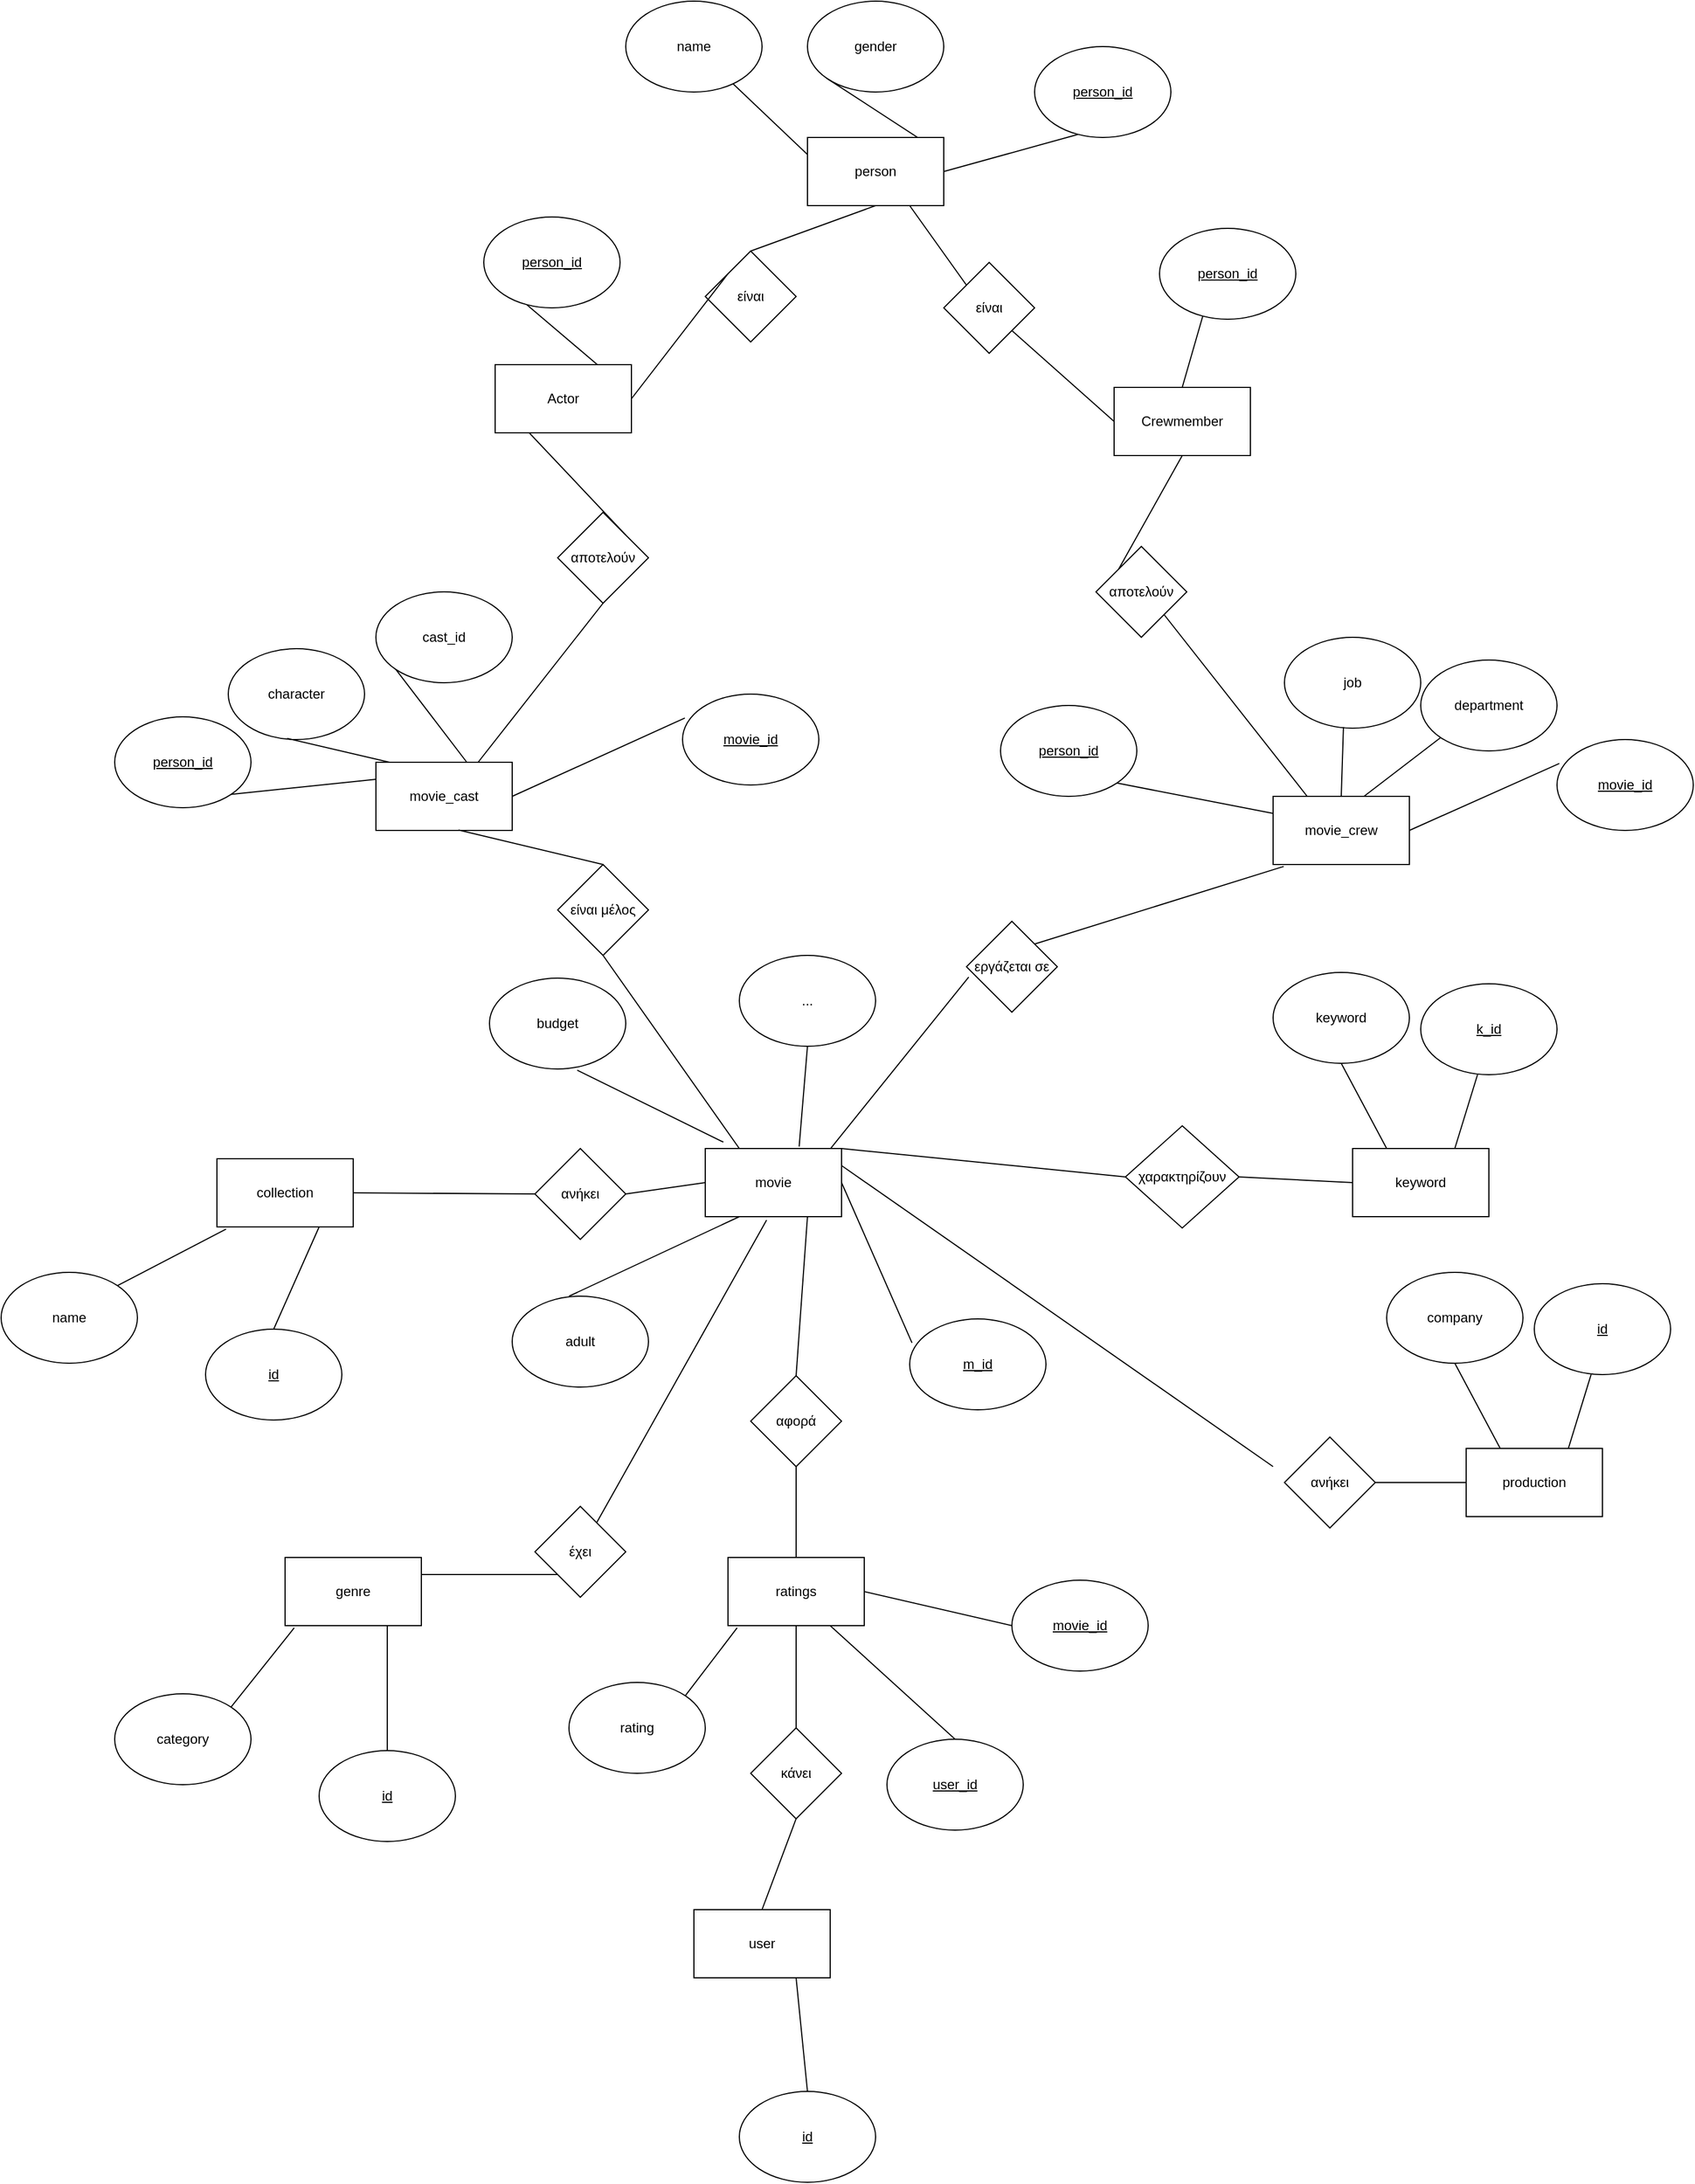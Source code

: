<mxfile version="18.1.2" type="device"><diagram id="C5RBs43oDa-KdzZeNtuy" name="Page-1"><mxGraphModel dx="2966" dy="1563" grid="1" gridSize="10" guides="1" tooltips="1" connect="1" arrows="1" fold="1" page="1" pageScale="1" pageWidth="827" pageHeight="1169" math="0" shadow="0"><root><mxCell id="WIyWlLk6GJQsqaUBKTNV-0"/><mxCell id="WIyWlLk6GJQsqaUBKTNV-1" parent="WIyWlLk6GJQsqaUBKTNV-0"/><mxCell id="Zoi_12My8IMLWGskMC_7-0" value="movie" style="rounded=0;whiteSpace=wrap;html=1;" parent="WIyWlLk6GJQsqaUBKTNV-1" vertex="1"><mxGeometry x="1310" y="1160" width="120" height="60" as="geometry"/></mxCell><mxCell id="Zoi_12My8IMLWGskMC_7-1" value="budget" style="ellipse;whiteSpace=wrap;html=1;" parent="WIyWlLk6GJQsqaUBKTNV-1" vertex="1"><mxGeometry x="1120" y="1010" width="120" height="80" as="geometry"/></mxCell><mxCell id="Zoi_12My8IMLWGskMC_7-2" value="adult" style="ellipse;whiteSpace=wrap;html=1;" parent="WIyWlLk6GJQsqaUBKTNV-1" vertex="1"><mxGeometry x="1140" y="1290" width="120" height="80" as="geometry"/></mxCell><mxCell id="Zoi_12My8IMLWGskMC_7-3" value="&lt;u&gt;m_id&lt;/u&gt;" style="ellipse;whiteSpace=wrap;html=1;" parent="WIyWlLk6GJQsqaUBKTNV-1" vertex="1"><mxGeometry x="1490" y="1310" width="120" height="80" as="geometry"/></mxCell><mxCell id="Zoi_12My8IMLWGskMC_7-4" value="" style="endArrow=none;html=1;rounded=0;exitX=0.644;exitY=1.013;exitDx=0;exitDy=0;entryX=0.133;entryY=-0.094;entryDx=0;entryDy=0;entryPerimeter=0;exitPerimeter=0;" parent="WIyWlLk6GJQsqaUBKTNV-1" source="Zoi_12My8IMLWGskMC_7-1" target="Zoi_12My8IMLWGskMC_7-0" edge="1"><mxGeometry width="50" height="50" relative="1" as="geometry"><mxPoint x="1340" y="1090" as="sourcePoint"/><mxPoint x="1390" y="1040" as="targetPoint"/></mxGeometry></mxCell><mxCell id="Zoi_12My8IMLWGskMC_7-5" value="" style="endArrow=none;html=1;rounded=0;exitX=0.417;exitY=0;exitDx=0;exitDy=0;exitPerimeter=0;entryX=0.25;entryY=1;entryDx=0;entryDy=0;" parent="WIyWlLk6GJQsqaUBKTNV-1" source="Zoi_12My8IMLWGskMC_7-2" target="Zoi_12My8IMLWGskMC_7-0" edge="1"><mxGeometry width="50" height="50" relative="1" as="geometry"><mxPoint x="1340" y="1090" as="sourcePoint"/><mxPoint x="1390" y="1040" as="targetPoint"/></mxGeometry></mxCell><mxCell id="Zoi_12My8IMLWGskMC_7-6" value="" style="endArrow=none;html=1;rounded=0;exitX=1;exitY=0.5;exitDx=0;exitDy=0;entryX=0.017;entryY=0.263;entryDx=0;entryDy=0;entryPerimeter=0;" parent="WIyWlLk6GJQsqaUBKTNV-1" source="Zoi_12My8IMLWGskMC_7-0" target="Zoi_12My8IMLWGskMC_7-3" edge="1"><mxGeometry width="50" height="50" relative="1" as="geometry"><mxPoint x="1340" y="1090" as="sourcePoint"/><mxPoint x="1390" y="1040" as="targetPoint"/></mxGeometry></mxCell><mxCell id="Zoi_12My8IMLWGskMC_7-7" value="..." style="ellipse;whiteSpace=wrap;html=1;" parent="WIyWlLk6GJQsqaUBKTNV-1" vertex="1"><mxGeometry x="1340" y="990" width="120" height="80" as="geometry"/></mxCell><mxCell id="Zoi_12My8IMLWGskMC_7-8" value="" style="endArrow=none;html=1;rounded=0;exitX=0.5;exitY=1;exitDx=0;exitDy=0;entryX=0.689;entryY=-0.028;entryDx=0;entryDy=0;entryPerimeter=0;" parent="WIyWlLk6GJQsqaUBKTNV-1" source="Zoi_12My8IMLWGskMC_7-7" target="Zoi_12My8IMLWGskMC_7-0" edge="1"><mxGeometry width="50" height="50" relative="1" as="geometry"><mxPoint x="1340" y="1090" as="sourcePoint"/><mxPoint x="1390" y="1040" as="targetPoint"/></mxGeometry></mxCell><mxCell id="Zoi_12My8IMLWGskMC_7-9" value="movie_cast" style="rounded=0;whiteSpace=wrap;html=1;" parent="WIyWlLk6GJQsqaUBKTNV-1" vertex="1"><mxGeometry x="1020" y="820" width="120" height="60" as="geometry"/></mxCell><mxCell id="Zoi_12My8IMLWGskMC_7-10" value="character" style="ellipse;whiteSpace=wrap;html=1;" parent="WIyWlLk6GJQsqaUBKTNV-1" vertex="1"><mxGeometry x="890" y="720" width="120" height="80" as="geometry"/></mxCell><mxCell id="Zoi_12My8IMLWGskMC_7-11" value="cast_id" style="ellipse;whiteSpace=wrap;html=1;" parent="WIyWlLk6GJQsqaUBKTNV-1" vertex="1"><mxGeometry x="1020" y="670" width="120" height="80" as="geometry"/></mxCell><mxCell id="Zoi_12My8IMLWGskMC_7-12" value="&lt;u&gt;movie_id&lt;/u&gt;" style="ellipse;whiteSpace=wrap;html=1;" parent="WIyWlLk6GJQsqaUBKTNV-1" vertex="1"><mxGeometry x="1290" y="760" width="120" height="80" as="geometry"/></mxCell><mxCell id="Zoi_12My8IMLWGskMC_7-13" value="" style="endArrow=none;html=1;rounded=0;exitX=0.433;exitY=0.988;exitDx=0;exitDy=0;entryX=0.1;entryY=0;entryDx=0;entryDy=0;entryPerimeter=0;exitPerimeter=0;" parent="WIyWlLk6GJQsqaUBKTNV-1" source="Zoi_12My8IMLWGskMC_7-10" target="Zoi_12My8IMLWGskMC_7-9" edge="1"><mxGeometry width="50" height="50" relative="1" as="geometry"><mxPoint x="1060" y="770" as="sourcePoint"/><mxPoint x="1110" y="720" as="targetPoint"/></mxGeometry></mxCell><mxCell id="Zoi_12My8IMLWGskMC_7-14" value="" style="endArrow=none;html=1;rounded=0;exitX=0;exitY=1;exitDx=0;exitDy=0;entryX=0.667;entryY=0;entryDx=0;entryDy=0;entryPerimeter=0;" parent="WIyWlLk6GJQsqaUBKTNV-1" source="Zoi_12My8IMLWGskMC_7-11" target="Zoi_12My8IMLWGskMC_7-9" edge="1"><mxGeometry width="50" height="50" relative="1" as="geometry"><mxPoint x="1060" y="770" as="sourcePoint"/><mxPoint x="1110" y="720" as="targetPoint"/></mxGeometry></mxCell><mxCell id="Zoi_12My8IMLWGskMC_7-15" value="" style="endArrow=none;html=1;rounded=0;exitX=1;exitY=0.5;exitDx=0;exitDy=0;entryX=0.017;entryY=0.263;entryDx=0;entryDy=0;entryPerimeter=0;" parent="WIyWlLk6GJQsqaUBKTNV-1" source="Zoi_12My8IMLWGskMC_7-9" target="Zoi_12My8IMLWGskMC_7-12" edge="1"><mxGeometry width="50" height="50" relative="1" as="geometry"><mxPoint x="1060" y="770" as="sourcePoint"/><mxPoint x="1110" y="720" as="targetPoint"/></mxGeometry></mxCell><mxCell id="Zoi_12My8IMLWGskMC_7-16" value="&lt;u&gt;person_id&lt;/u&gt;" style="ellipse;whiteSpace=wrap;html=1;" parent="WIyWlLk6GJQsqaUBKTNV-1" vertex="1"><mxGeometry x="790" y="780" width="120" height="80" as="geometry"/></mxCell><mxCell id="Zoi_12My8IMLWGskMC_7-17" value="" style="endArrow=none;html=1;rounded=0;exitX=1;exitY=1;exitDx=0;exitDy=0;entryX=0;entryY=0.25;entryDx=0;entryDy=0;" parent="WIyWlLk6GJQsqaUBKTNV-1" source="Zoi_12My8IMLWGskMC_7-16" target="Zoi_12My8IMLWGskMC_7-9" edge="1"><mxGeometry width="50" height="50" relative="1" as="geometry"><mxPoint x="1060" y="770" as="sourcePoint"/><mxPoint x="1110" y="720" as="targetPoint"/></mxGeometry></mxCell><mxCell id="Zoi_12My8IMLWGskMC_7-19" value="gender" style="ellipse;whiteSpace=wrap;html=1;" parent="WIyWlLk6GJQsqaUBKTNV-1" vertex="1"><mxGeometry x="1400" y="150" width="120" height="80" as="geometry"/></mxCell><mxCell id="Zoi_12My8IMLWGskMC_7-20" value="" style="endArrow=none;html=1;rounded=0;exitX=0;exitY=1;exitDx=0;exitDy=0;entryX=1;entryY=0.25;entryDx=0;entryDy=0;" parent="WIyWlLk6GJQsqaUBKTNV-1" source="Zoi_12My8IMLWGskMC_7-19" target="Zoi_12My8IMLWGskMC_7-122" edge="1"><mxGeometry width="50" height="50" relative="1" as="geometry"><mxPoint x="1080" y="1060" as="sourcePoint"/><mxPoint x="1130" y="1010" as="targetPoint"/></mxGeometry></mxCell><mxCell id="Zoi_12My8IMLWGskMC_7-22" value="movie_crew" style="rounded=0;whiteSpace=wrap;html=1;" parent="WIyWlLk6GJQsqaUBKTNV-1" vertex="1"><mxGeometry x="1810" y="850" width="120" height="60" as="geometry"/></mxCell><mxCell id="Zoi_12My8IMLWGskMC_7-23" value="job" style="ellipse;whiteSpace=wrap;html=1;" parent="WIyWlLk6GJQsqaUBKTNV-1" vertex="1"><mxGeometry x="1820" y="710" width="120" height="80" as="geometry"/></mxCell><mxCell id="Zoi_12My8IMLWGskMC_7-24" value="department" style="ellipse;whiteSpace=wrap;html=1;" parent="WIyWlLk6GJQsqaUBKTNV-1" vertex="1"><mxGeometry x="1940" y="730" width="120" height="80" as="geometry"/></mxCell><mxCell id="Zoi_12My8IMLWGskMC_7-25" value="&lt;u&gt;movie_id&lt;/u&gt;" style="ellipse;whiteSpace=wrap;html=1;" parent="WIyWlLk6GJQsqaUBKTNV-1" vertex="1"><mxGeometry x="2060" y="800" width="120" height="80" as="geometry"/></mxCell><mxCell id="Zoi_12My8IMLWGskMC_7-26" value="" style="endArrow=none;html=1;rounded=0;exitX=0.433;exitY=0.988;exitDx=0;exitDy=0;entryX=0.5;entryY=0;entryDx=0;entryDy=0;exitPerimeter=0;" parent="WIyWlLk6GJQsqaUBKTNV-1" source="Zoi_12My8IMLWGskMC_7-23" target="Zoi_12My8IMLWGskMC_7-22" edge="1"><mxGeometry width="50" height="50" relative="1" as="geometry"><mxPoint x="1850" y="800" as="sourcePoint"/><mxPoint x="1900" y="750" as="targetPoint"/></mxGeometry></mxCell><mxCell id="Zoi_12My8IMLWGskMC_7-27" value="" style="endArrow=none;html=1;rounded=0;exitX=0;exitY=1;exitDx=0;exitDy=0;entryX=0.667;entryY=0;entryDx=0;entryDy=0;entryPerimeter=0;" parent="WIyWlLk6GJQsqaUBKTNV-1" source="Zoi_12My8IMLWGskMC_7-24" target="Zoi_12My8IMLWGskMC_7-22" edge="1"><mxGeometry width="50" height="50" relative="1" as="geometry"><mxPoint x="1850" y="800" as="sourcePoint"/><mxPoint x="1900" y="750" as="targetPoint"/></mxGeometry></mxCell><mxCell id="Zoi_12My8IMLWGskMC_7-28" value="" style="endArrow=none;html=1;rounded=0;exitX=1;exitY=0.5;exitDx=0;exitDy=0;entryX=0.017;entryY=0.263;entryDx=0;entryDy=0;entryPerimeter=0;" parent="WIyWlLk6GJQsqaUBKTNV-1" source="Zoi_12My8IMLWGskMC_7-22" target="Zoi_12My8IMLWGskMC_7-25" edge="1"><mxGeometry width="50" height="50" relative="1" as="geometry"><mxPoint x="1850" y="800" as="sourcePoint"/><mxPoint x="1900" y="750" as="targetPoint"/></mxGeometry></mxCell><mxCell id="Zoi_12My8IMLWGskMC_7-29" value="&lt;u&gt;person_id&lt;/u&gt;" style="ellipse;whiteSpace=wrap;html=1;" parent="WIyWlLk6GJQsqaUBKTNV-1" vertex="1"><mxGeometry x="1570" y="770" width="120" height="80" as="geometry"/></mxCell><mxCell id="Zoi_12My8IMLWGskMC_7-30" value="" style="endArrow=none;html=1;rounded=0;exitX=1;exitY=1;exitDx=0;exitDy=0;entryX=0;entryY=0.25;entryDx=0;entryDy=0;" parent="WIyWlLk6GJQsqaUBKTNV-1" source="Zoi_12My8IMLWGskMC_7-29" target="Zoi_12My8IMLWGskMC_7-22" edge="1"><mxGeometry width="50" height="50" relative="1" as="geometry"><mxPoint x="1850" y="800" as="sourcePoint"/><mxPoint x="1900" y="750" as="targetPoint"/></mxGeometry></mxCell><mxCell id="Zoi_12My8IMLWGskMC_7-35" value="collection" style="rounded=0;whiteSpace=wrap;html=1;" parent="WIyWlLk6GJQsqaUBKTNV-1" vertex="1"><mxGeometry x="880" y="1169" width="120" height="60" as="geometry"/></mxCell><mxCell id="Zoi_12My8IMLWGskMC_7-36" value="name" style="ellipse;whiteSpace=wrap;html=1;" parent="WIyWlLk6GJQsqaUBKTNV-1" vertex="1"><mxGeometry x="690" y="1269" width="120" height="80" as="geometry"/></mxCell><mxCell id="Zoi_12My8IMLWGskMC_7-37" value="&lt;u&gt;id&lt;/u&gt;" style="ellipse;whiteSpace=wrap;html=1;" parent="WIyWlLk6GJQsqaUBKTNV-1" vertex="1"><mxGeometry x="870" y="1319" width="120" height="80" as="geometry"/></mxCell><mxCell id="Zoi_12My8IMLWGskMC_7-38" value="" style="endArrow=none;html=1;rounded=0;exitX=1;exitY=0;exitDx=0;exitDy=0;entryX=0.067;entryY=1.033;entryDx=0;entryDy=0;entryPerimeter=0;" parent="WIyWlLk6GJQsqaUBKTNV-1" source="Zoi_12My8IMLWGskMC_7-36" target="Zoi_12My8IMLWGskMC_7-35" edge="1"><mxGeometry width="50" height="50" relative="1" as="geometry"><mxPoint x="920" y="1119" as="sourcePoint"/><mxPoint x="970" y="1069" as="targetPoint"/></mxGeometry></mxCell><mxCell id="Zoi_12My8IMLWGskMC_7-39" value="" style="endArrow=none;html=1;rounded=0;exitX=0.75;exitY=1;exitDx=0;exitDy=0;entryX=0.5;entryY=0;entryDx=0;entryDy=0;" parent="WIyWlLk6GJQsqaUBKTNV-1" source="Zoi_12My8IMLWGskMC_7-35" target="Zoi_12My8IMLWGskMC_7-37" edge="1"><mxGeometry width="50" height="50" relative="1" as="geometry"><mxPoint x="920" y="1119" as="sourcePoint"/><mxPoint x="970" y="1069" as="targetPoint"/></mxGeometry></mxCell><mxCell id="Zoi_12My8IMLWGskMC_7-45" value="ratings" style="rounded=0;whiteSpace=wrap;html=1;" parent="WIyWlLk6GJQsqaUBKTNV-1" vertex="1"><mxGeometry x="1330" y="1520" width="120" height="60" as="geometry"/></mxCell><mxCell id="Zoi_12My8IMLWGskMC_7-46" value="rating" style="ellipse;whiteSpace=wrap;html=1;" parent="WIyWlLk6GJQsqaUBKTNV-1" vertex="1"><mxGeometry x="1190" y="1630" width="120" height="80" as="geometry"/></mxCell><mxCell id="Zoi_12My8IMLWGskMC_7-47" value="&lt;u&gt;user_id&lt;/u&gt;" style="ellipse;whiteSpace=wrap;html=1;" parent="WIyWlLk6GJQsqaUBKTNV-1" vertex="1"><mxGeometry x="1470" y="1680" width="120" height="80" as="geometry"/></mxCell><mxCell id="Zoi_12My8IMLWGskMC_7-48" value="" style="endArrow=none;html=1;rounded=0;exitX=1;exitY=0;exitDx=0;exitDy=0;entryX=0.067;entryY=1.033;entryDx=0;entryDy=0;entryPerimeter=0;" parent="WIyWlLk6GJQsqaUBKTNV-1" source="Zoi_12My8IMLWGskMC_7-46" target="Zoi_12My8IMLWGskMC_7-45" edge="1"><mxGeometry width="50" height="50" relative="1" as="geometry"><mxPoint x="1420" y="1480" as="sourcePoint"/><mxPoint x="1470" y="1430" as="targetPoint"/></mxGeometry></mxCell><mxCell id="Zoi_12My8IMLWGskMC_7-49" value="" style="endArrow=none;html=1;rounded=0;exitX=0.75;exitY=1;exitDx=0;exitDy=0;entryX=0.5;entryY=0;entryDx=0;entryDy=0;" parent="WIyWlLk6GJQsqaUBKTNV-1" source="Zoi_12My8IMLWGskMC_7-45" target="Zoi_12My8IMLWGskMC_7-47" edge="1"><mxGeometry width="50" height="50" relative="1" as="geometry"><mxPoint x="1420" y="1480" as="sourcePoint"/><mxPoint x="1470" y="1430" as="targetPoint"/></mxGeometry></mxCell><mxCell id="Zoi_12My8IMLWGskMC_7-50" value="keyword" style="rounded=0;whiteSpace=wrap;html=1;" parent="WIyWlLk6GJQsqaUBKTNV-1" vertex="1"><mxGeometry x="1880" y="1160" width="120" height="60" as="geometry"/></mxCell><mxCell id="Zoi_12My8IMLWGskMC_7-51" value="keyword" style="ellipse;whiteSpace=wrap;html=1;" parent="WIyWlLk6GJQsqaUBKTNV-1" vertex="1"><mxGeometry x="1810" y="1005" width="120" height="80" as="geometry"/></mxCell><mxCell id="Zoi_12My8IMLWGskMC_7-52" value="&lt;u&gt;k_id&lt;/u&gt;" style="ellipse;whiteSpace=wrap;html=1;" parent="WIyWlLk6GJQsqaUBKTNV-1" vertex="1"><mxGeometry x="1940" y="1015" width="120" height="80" as="geometry"/></mxCell><mxCell id="Zoi_12My8IMLWGskMC_7-53" value="" style="endArrow=none;html=1;rounded=0;exitX=0.5;exitY=1;exitDx=0;exitDy=0;entryX=0.25;entryY=0;entryDx=0;entryDy=0;" parent="WIyWlLk6GJQsqaUBKTNV-1" source="Zoi_12My8IMLWGskMC_7-51" target="Zoi_12My8IMLWGskMC_7-50" edge="1"><mxGeometry width="50" height="50" relative="1" as="geometry"><mxPoint x="1970" y="1120" as="sourcePoint"/><mxPoint x="2020" y="1070" as="targetPoint"/></mxGeometry></mxCell><mxCell id="Zoi_12My8IMLWGskMC_7-54" value="" style="endArrow=none;html=1;rounded=0;exitX=0.75;exitY=0;exitDx=0;exitDy=0;" parent="WIyWlLk6GJQsqaUBKTNV-1" source="Zoi_12My8IMLWGskMC_7-50" edge="1"><mxGeometry width="50" height="50" relative="1" as="geometry"><mxPoint x="1970" y="1120" as="sourcePoint"/><mxPoint x="1990" y="1095" as="targetPoint"/></mxGeometry></mxCell><mxCell id="Zoi_12My8IMLWGskMC_7-60" value="production" style="rounded=0;whiteSpace=wrap;html=1;" parent="WIyWlLk6GJQsqaUBKTNV-1" vertex="1"><mxGeometry x="1980" y="1424" width="120" height="60" as="geometry"/></mxCell><mxCell id="Zoi_12My8IMLWGskMC_7-61" value="company" style="ellipse;whiteSpace=wrap;html=1;" parent="WIyWlLk6GJQsqaUBKTNV-1" vertex="1"><mxGeometry x="1910" y="1269" width="120" height="80" as="geometry"/></mxCell><mxCell id="Zoi_12My8IMLWGskMC_7-62" value="&lt;u&gt;id&lt;/u&gt;" style="ellipse;whiteSpace=wrap;html=1;" parent="WIyWlLk6GJQsqaUBKTNV-1" vertex="1"><mxGeometry x="2040" y="1279" width="120" height="80" as="geometry"/></mxCell><mxCell id="Zoi_12My8IMLWGskMC_7-63" value="" style="endArrow=none;html=1;rounded=0;exitX=0.5;exitY=1;exitDx=0;exitDy=0;entryX=0.25;entryY=0;entryDx=0;entryDy=0;" parent="WIyWlLk6GJQsqaUBKTNV-1" source="Zoi_12My8IMLWGskMC_7-61" target="Zoi_12My8IMLWGskMC_7-60" edge="1"><mxGeometry width="50" height="50" relative="1" as="geometry"><mxPoint x="2070" y="1384" as="sourcePoint"/><mxPoint x="2120" y="1334" as="targetPoint"/></mxGeometry></mxCell><mxCell id="Zoi_12My8IMLWGskMC_7-64" value="" style="endArrow=none;html=1;rounded=0;exitX=0.75;exitY=0;exitDx=0;exitDy=0;" parent="WIyWlLk6GJQsqaUBKTNV-1" source="Zoi_12My8IMLWGskMC_7-60" edge="1"><mxGeometry width="50" height="50" relative="1" as="geometry"><mxPoint x="2070" y="1384" as="sourcePoint"/><mxPoint x="2090" y="1359" as="targetPoint"/></mxGeometry></mxCell><mxCell id="Zoi_12My8IMLWGskMC_7-70" value="genre" style="rounded=0;whiteSpace=wrap;html=1;" parent="WIyWlLk6GJQsqaUBKTNV-1" vertex="1"><mxGeometry x="940" y="1520" width="120" height="60" as="geometry"/></mxCell><mxCell id="Zoi_12My8IMLWGskMC_7-71" value="category" style="ellipse;whiteSpace=wrap;html=1;" parent="WIyWlLk6GJQsqaUBKTNV-1" vertex="1"><mxGeometry x="790" y="1640" width="120" height="80" as="geometry"/></mxCell><mxCell id="Zoi_12My8IMLWGskMC_7-72" value="&lt;u&gt;id&lt;/u&gt;" style="ellipse;whiteSpace=wrap;html=1;" parent="WIyWlLk6GJQsqaUBKTNV-1" vertex="1"><mxGeometry x="970" y="1690" width="120" height="80" as="geometry"/></mxCell><mxCell id="Zoi_12My8IMLWGskMC_7-73" value="" style="endArrow=none;html=1;rounded=0;exitX=1;exitY=0;exitDx=0;exitDy=0;entryX=0.067;entryY=1.033;entryDx=0;entryDy=0;entryPerimeter=0;" parent="WIyWlLk6GJQsqaUBKTNV-1" source="Zoi_12My8IMLWGskMC_7-71" target="Zoi_12My8IMLWGskMC_7-70" edge="1"><mxGeometry width="50" height="50" relative="1" as="geometry"><mxPoint x="1020" y="1490" as="sourcePoint"/><mxPoint x="1070" y="1440" as="targetPoint"/></mxGeometry></mxCell><mxCell id="Zoi_12My8IMLWGskMC_7-74" value="" style="endArrow=none;html=1;rounded=0;exitX=0.75;exitY=1;exitDx=0;exitDy=0;entryX=0.5;entryY=0;entryDx=0;entryDy=0;" parent="WIyWlLk6GJQsqaUBKTNV-1" source="Zoi_12My8IMLWGskMC_7-70" target="Zoi_12My8IMLWGskMC_7-72" edge="1"><mxGeometry width="50" height="50" relative="1" as="geometry"><mxPoint x="1020" y="1490" as="sourcePoint"/><mxPoint x="1070" y="1440" as="targetPoint"/></mxGeometry></mxCell><mxCell id="Zoi_12My8IMLWGskMC_7-75" value="user" style="rounded=0;whiteSpace=wrap;html=1;" parent="WIyWlLk6GJQsqaUBKTNV-1" vertex="1"><mxGeometry x="1300" y="1830" width="120" height="60" as="geometry"/></mxCell><mxCell id="Zoi_12My8IMLWGskMC_7-76" value="&lt;u&gt;id&lt;/u&gt;" style="ellipse;whiteSpace=wrap;html=1;" parent="WIyWlLk6GJQsqaUBKTNV-1" vertex="1"><mxGeometry x="1340" y="1990" width="120" height="80" as="geometry"/></mxCell><mxCell id="Zoi_12My8IMLWGskMC_7-77" value="" style="endArrow=none;html=1;rounded=0;exitX=0.75;exitY=1;exitDx=0;exitDy=0;entryX=0.5;entryY=0;entryDx=0;entryDy=0;" parent="WIyWlLk6GJQsqaUBKTNV-1" source="Zoi_12My8IMLWGskMC_7-75" target="Zoi_12My8IMLWGskMC_7-76" edge="1"><mxGeometry width="50" height="50" relative="1" as="geometry"><mxPoint x="1390" y="1790" as="sourcePoint"/><mxPoint x="1440" y="1740" as="targetPoint"/></mxGeometry></mxCell><mxCell id="Zoi_12My8IMLWGskMC_7-78" value="&lt;u&gt;movie_id&lt;/u&gt;" style="ellipse;whiteSpace=wrap;html=1;" parent="WIyWlLk6GJQsqaUBKTNV-1" vertex="1"><mxGeometry x="1580" y="1540" width="120" height="80" as="geometry"/></mxCell><mxCell id="Zoi_12My8IMLWGskMC_7-79" value="" style="endArrow=none;html=1;rounded=0;exitX=1;exitY=0.5;exitDx=0;exitDy=0;entryX=0;entryY=0.5;entryDx=0;entryDy=0;" parent="WIyWlLk6GJQsqaUBKTNV-1" source="Zoi_12My8IMLWGskMC_7-45" target="Zoi_12My8IMLWGskMC_7-78" edge="1"><mxGeometry width="50" height="50" relative="1" as="geometry"><mxPoint x="1240" y="1490" as="sourcePoint"/><mxPoint x="1290" y="1440" as="targetPoint"/></mxGeometry></mxCell><mxCell id="Zoi_12My8IMLWGskMC_7-80" value="είναι μέλος" style="rhombus;whiteSpace=wrap;html=1;" parent="WIyWlLk6GJQsqaUBKTNV-1" vertex="1"><mxGeometry x="1180" y="910" width="80" height="80" as="geometry"/></mxCell><mxCell id="Zoi_12My8IMLWGskMC_7-81" value="" style="endArrow=none;html=1;rounded=0;exitX=0.606;exitY=0.994;exitDx=0;exitDy=0;exitPerimeter=0;entryX=0.5;entryY=0;entryDx=0;entryDy=0;" parent="WIyWlLk6GJQsqaUBKTNV-1" source="Zoi_12My8IMLWGskMC_7-9" target="Zoi_12My8IMLWGskMC_7-80" edge="1"><mxGeometry width="50" height="50" relative="1" as="geometry"><mxPoint x="1240" y="1090" as="sourcePoint"/><mxPoint x="1290" y="1040" as="targetPoint"/></mxGeometry></mxCell><mxCell id="Zoi_12My8IMLWGskMC_7-82" value="" style="endArrow=none;html=1;rounded=0;exitX=0.5;exitY=1;exitDx=0;exitDy=0;entryX=0.25;entryY=0;entryDx=0;entryDy=0;" parent="WIyWlLk6GJQsqaUBKTNV-1" source="Zoi_12My8IMLWGskMC_7-80" target="Zoi_12My8IMLWGskMC_7-0" edge="1"><mxGeometry width="50" height="50" relative="1" as="geometry"><mxPoint x="1240" y="1090" as="sourcePoint"/><mxPoint x="1290" y="1040" as="targetPoint"/></mxGeometry></mxCell><mxCell id="Zoi_12My8IMLWGskMC_7-83" value="εργάζεται σε" style="rhombus;whiteSpace=wrap;html=1;" parent="WIyWlLk6GJQsqaUBKTNV-1" vertex="1"><mxGeometry x="1540" y="960" width="80" height="80" as="geometry"/></mxCell><mxCell id="Zoi_12My8IMLWGskMC_7-84" value="" style="endArrow=none;html=1;rounded=0;exitX=0.922;exitY=-0.006;exitDx=0;exitDy=0;exitPerimeter=0;entryX=0.025;entryY=0.613;entryDx=0;entryDy=0;entryPerimeter=0;" parent="WIyWlLk6GJQsqaUBKTNV-1" source="Zoi_12My8IMLWGskMC_7-0" target="Zoi_12My8IMLWGskMC_7-83" edge="1"><mxGeometry width="50" height="50" relative="1" as="geometry"><mxPoint x="1560" y="950" as="sourcePoint"/><mxPoint x="1610" y="900" as="targetPoint"/></mxGeometry></mxCell><mxCell id="Zoi_12My8IMLWGskMC_7-85" value="" style="endArrow=none;html=1;rounded=0;exitX=1;exitY=0;exitDx=0;exitDy=0;entryX=0.078;entryY=1.028;entryDx=0;entryDy=0;entryPerimeter=0;" parent="WIyWlLk6GJQsqaUBKTNV-1" source="Zoi_12My8IMLWGskMC_7-83" target="Zoi_12My8IMLWGskMC_7-22" edge="1"><mxGeometry width="50" height="50" relative="1" as="geometry"><mxPoint x="1560" y="950" as="sourcePoint"/><mxPoint x="1610" y="900" as="targetPoint"/></mxGeometry></mxCell><mxCell id="Zoi_12My8IMLWGskMC_7-86" value="ανήκει" style="rhombus;whiteSpace=wrap;html=1;" parent="WIyWlLk6GJQsqaUBKTNV-1" vertex="1"><mxGeometry x="1160" y="1160" width="80" height="80" as="geometry"/></mxCell><mxCell id="Zoi_12My8IMLWGskMC_7-87" value="" style="endArrow=none;html=1;rounded=0;exitX=1;exitY=0.5;exitDx=0;exitDy=0;entryX=0;entryY=0.5;entryDx=0;entryDy=0;" parent="WIyWlLk6GJQsqaUBKTNV-1" source="Zoi_12My8IMLWGskMC_7-86" target="Zoi_12My8IMLWGskMC_7-0" edge="1"><mxGeometry width="50" height="50" relative="1" as="geometry"><mxPoint x="1170" y="950" as="sourcePoint"/><mxPoint x="1220" y="900" as="targetPoint"/></mxGeometry></mxCell><mxCell id="Zoi_12My8IMLWGskMC_7-88" value="" style="endArrow=none;html=1;rounded=0;exitX=1;exitY=0.5;exitDx=0;exitDy=0;entryX=0;entryY=0.5;entryDx=0;entryDy=0;" parent="WIyWlLk6GJQsqaUBKTNV-1" source="Zoi_12My8IMLWGskMC_7-35" target="Zoi_12My8IMLWGskMC_7-86" edge="1"><mxGeometry width="50" height="50" relative="1" as="geometry"><mxPoint x="1090" y="1200" as="sourcePoint"/><mxPoint x="1220" y="900" as="targetPoint"/></mxGeometry></mxCell><mxCell id="Zoi_12My8IMLWGskMC_7-92" value="" style="endArrow=none;html=1;rounded=0;exitX=1;exitY=0;exitDx=0;exitDy=0;entryX=0;entryY=0.5;entryDx=0;entryDy=0;" parent="WIyWlLk6GJQsqaUBKTNV-1" source="Zoi_12My8IMLWGskMC_7-0" target="Zoi_12My8IMLWGskMC_7-93" edge="1"><mxGeometry width="50" height="50" relative="1" as="geometry"><mxPoint x="1800" y="950" as="sourcePoint"/><mxPoint x="1580" y="1130" as="targetPoint"/></mxGeometry></mxCell><mxCell id="Zoi_12My8IMLWGskMC_7-93" value="χαρακτηρίζουν" style="rhombus;whiteSpace=wrap;html=1;" parent="WIyWlLk6GJQsqaUBKTNV-1" vertex="1"><mxGeometry x="1680" y="1140" width="100" height="90" as="geometry"/></mxCell><mxCell id="Zoi_12My8IMLWGskMC_7-98" value="ανήκει" style="rhombus;whiteSpace=wrap;html=1;" parent="WIyWlLk6GJQsqaUBKTNV-1" vertex="1"><mxGeometry x="1820" y="1414" width="80" height="80" as="geometry"/></mxCell><mxCell id="Zoi_12My8IMLWGskMC_7-100" value="" style="endArrow=none;html=1;rounded=0;exitX=1;exitY=0.25;exitDx=0;exitDy=0;" parent="WIyWlLk6GJQsqaUBKTNV-1" source="Zoi_12My8IMLWGskMC_7-0" edge="1"><mxGeometry width="50" height="50" relative="1" as="geometry"><mxPoint x="1800" y="1430" as="sourcePoint"/><mxPoint x="1810" y="1440" as="targetPoint"/></mxGeometry></mxCell><mxCell id="Zoi_12My8IMLWGskMC_7-103" value="" style="endArrow=none;html=1;rounded=0;exitX=1;exitY=0.5;exitDx=0;exitDy=0;entryX=0;entryY=0.5;entryDx=0;entryDy=0;" parent="WIyWlLk6GJQsqaUBKTNV-1" source="Zoi_12My8IMLWGskMC_7-98" target="Zoi_12My8IMLWGskMC_7-60" edge="1"><mxGeometry width="50" height="50" relative="1" as="geometry"><mxPoint x="1550" y="1234" as="sourcePoint"/><mxPoint x="1600" y="1184" as="targetPoint"/></mxGeometry></mxCell><mxCell id="Zoi_12My8IMLWGskMC_7-104" value="αφορά" style="rhombus;whiteSpace=wrap;html=1;" parent="WIyWlLk6GJQsqaUBKTNV-1" vertex="1"><mxGeometry x="1350" y="1360" width="80" height="80" as="geometry"/></mxCell><mxCell id="Zoi_12My8IMLWGskMC_7-105" value="κάνει" style="rhombus;whiteSpace=wrap;html=1;" parent="WIyWlLk6GJQsqaUBKTNV-1" vertex="1"><mxGeometry x="1350" y="1670" width="80" height="80" as="geometry"/></mxCell><mxCell id="Zoi_12My8IMLWGskMC_7-106" value="" style="endArrow=none;html=1;rounded=0;exitX=0.5;exitY=0;exitDx=0;exitDy=0;entryX=0.5;entryY=1;entryDx=0;entryDy=0;" parent="WIyWlLk6GJQsqaUBKTNV-1" source="Zoi_12My8IMLWGskMC_7-75" target="Zoi_12My8IMLWGskMC_7-105" edge="1"><mxGeometry width="50" height="50" relative="1" as="geometry"><mxPoint x="1420" y="1440" as="sourcePoint"/><mxPoint x="1470" y="1390" as="targetPoint"/></mxGeometry></mxCell><mxCell id="Zoi_12My8IMLWGskMC_7-107" value="" style="endArrow=none;html=1;rounded=0;exitX=0.5;exitY=0;exitDx=0;exitDy=0;entryX=0.5;entryY=1;entryDx=0;entryDy=0;" parent="WIyWlLk6GJQsqaUBKTNV-1" source="Zoi_12My8IMLWGskMC_7-105" target="Zoi_12My8IMLWGskMC_7-45" edge="1"><mxGeometry width="50" height="50" relative="1" as="geometry"><mxPoint x="1420" y="1440" as="sourcePoint"/><mxPoint x="1470" y="1390" as="targetPoint"/></mxGeometry></mxCell><mxCell id="Zoi_12My8IMLWGskMC_7-108" value="" style="endArrow=none;html=1;rounded=0;exitX=0.5;exitY=0;exitDx=0;exitDy=0;entryX=0.5;entryY=1;entryDx=0;entryDy=0;" parent="WIyWlLk6GJQsqaUBKTNV-1" source="Zoi_12My8IMLWGskMC_7-45" target="Zoi_12My8IMLWGskMC_7-104" edge="1"><mxGeometry width="50" height="50" relative="1" as="geometry"><mxPoint x="1420" y="1440" as="sourcePoint"/><mxPoint x="1470" y="1390" as="targetPoint"/></mxGeometry></mxCell><mxCell id="Zoi_12My8IMLWGskMC_7-109" value="" style="endArrow=none;html=1;rounded=0;exitX=0.5;exitY=0;exitDx=0;exitDy=0;entryX=0.75;entryY=1;entryDx=0;entryDy=0;" parent="WIyWlLk6GJQsqaUBKTNV-1" source="Zoi_12My8IMLWGskMC_7-104" target="Zoi_12My8IMLWGskMC_7-0" edge="1"><mxGeometry width="50" height="50" relative="1" as="geometry"><mxPoint x="1420" y="1440" as="sourcePoint"/><mxPoint x="1470" y="1390" as="targetPoint"/></mxGeometry></mxCell><mxCell id="Zoi_12My8IMLWGskMC_7-116" value="έχει" style="rhombus;whiteSpace=wrap;html=1;" parent="WIyWlLk6GJQsqaUBKTNV-1" vertex="1"><mxGeometry x="1160" y="1475" width="80" height="80" as="geometry"/></mxCell><mxCell id="Zoi_12My8IMLWGskMC_7-117" value="" style="endArrow=none;html=1;rounded=0;exitX=1;exitY=0.25;exitDx=0;exitDy=0;entryX=0;entryY=1;entryDx=0;entryDy=0;" parent="WIyWlLk6GJQsqaUBKTNV-1" source="Zoi_12My8IMLWGskMC_7-70" target="Zoi_12My8IMLWGskMC_7-116" edge="1"><mxGeometry width="50" height="50" relative="1" as="geometry"><mxPoint x="1060" y="1660" as="sourcePoint"/><mxPoint x="1430" y="1400" as="targetPoint"/></mxGeometry></mxCell><mxCell id="Zoi_12My8IMLWGskMC_7-118" value="" style="endArrow=none;html=1;rounded=0;entryX=0.45;entryY=1.05;entryDx=0;entryDy=0;entryPerimeter=0;" parent="WIyWlLk6GJQsqaUBKTNV-1" source="Zoi_12My8IMLWGskMC_7-116" target="Zoi_12My8IMLWGskMC_7-0" edge="1"><mxGeometry width="50" height="50" relative="1" as="geometry"><mxPoint x="1380" y="1450" as="sourcePoint"/><mxPoint x="1430" y="1400" as="targetPoint"/></mxGeometry></mxCell><mxCell id="Zoi_12My8IMLWGskMC_7-121" value="" style="endArrow=none;html=1;rounded=0;exitX=1;exitY=0.5;exitDx=0;exitDy=0;entryX=0;entryY=0.5;entryDx=0;entryDy=0;" parent="WIyWlLk6GJQsqaUBKTNV-1" source="Zoi_12My8IMLWGskMC_7-93" target="Zoi_12My8IMLWGskMC_7-50" edge="1"><mxGeometry width="50" height="50" relative="1" as="geometry"><mxPoint x="1560" y="1130" as="sourcePoint"/><mxPoint x="1610" y="1080" as="targetPoint"/></mxGeometry></mxCell><mxCell id="Zoi_12My8IMLWGskMC_7-122" value="person" style="rounded=0;whiteSpace=wrap;html=1;" parent="WIyWlLk6GJQsqaUBKTNV-1" vertex="1"><mxGeometry x="1400" y="270" width="120" height="60" as="geometry"/></mxCell><mxCell id="Zoi_12My8IMLWGskMC_7-123" value="name" style="ellipse;whiteSpace=wrap;html=1;" parent="WIyWlLk6GJQsqaUBKTNV-1" vertex="1"><mxGeometry x="1240" y="150" width="120" height="80" as="geometry"/></mxCell><mxCell id="Zoi_12My8IMLWGskMC_7-124" value="&lt;u&gt;person_id&lt;/u&gt;" style="ellipse;whiteSpace=wrap;html=1;" parent="WIyWlLk6GJQsqaUBKTNV-1" vertex="1"><mxGeometry x="1600" y="190" width="120" height="80" as="geometry"/></mxCell><mxCell id="Zoi_12My8IMLWGskMC_7-125" value="" style="endArrow=none;html=1;rounded=0;entryX=0;entryY=0.25;entryDx=0;entryDy=0;" parent="WIyWlLk6GJQsqaUBKTNV-1" source="Zoi_12My8IMLWGskMC_7-123" target="Zoi_12My8IMLWGskMC_7-122" edge="1"><mxGeometry width="50" height="50" relative="1" as="geometry"><mxPoint x="1420" y="270" as="sourcePoint"/><mxPoint x="1470" y="220" as="targetPoint"/></mxGeometry></mxCell><mxCell id="Zoi_12My8IMLWGskMC_7-126" value="" style="endArrow=none;html=1;rounded=0;exitX=1;exitY=0.5;exitDx=0;exitDy=0;entryX=0.317;entryY=0.967;entryDx=0;entryDy=0;entryPerimeter=0;" parent="WIyWlLk6GJQsqaUBKTNV-1" source="Zoi_12My8IMLWGskMC_7-122" target="Zoi_12My8IMLWGskMC_7-124" edge="1"><mxGeometry width="50" height="50" relative="1" as="geometry"><mxPoint x="1435" y="470" as="sourcePoint"/><mxPoint x="1485" y="420" as="targetPoint"/></mxGeometry></mxCell><mxCell id="Zoi_12My8IMLWGskMC_7-129" value="Actor" style="rounded=0;whiteSpace=wrap;html=1;" parent="WIyWlLk6GJQsqaUBKTNV-1" vertex="1"><mxGeometry x="1125" y="470" width="120" height="60" as="geometry"/></mxCell><mxCell id="Zoi_12My8IMLWGskMC_7-131" value="&lt;u&gt;person_id&lt;/u&gt;" style="ellipse;whiteSpace=wrap;html=1;" parent="WIyWlLk6GJQsqaUBKTNV-1" vertex="1"><mxGeometry x="1115" y="340" width="120" height="80" as="geometry"/></mxCell><mxCell id="Zoi_12My8IMLWGskMC_7-133" value="" style="endArrow=none;html=1;rounded=0;exitX=0.75;exitY=0;exitDx=0;exitDy=0;entryX=0.317;entryY=0.967;entryDx=0;entryDy=0;entryPerimeter=0;" parent="WIyWlLk6GJQsqaUBKTNV-1" source="Zoi_12My8IMLWGskMC_7-129" target="Zoi_12My8IMLWGskMC_7-131" edge="1"><mxGeometry width="50" height="50" relative="1" as="geometry"><mxPoint x="1150" y="670" as="sourcePoint"/><mxPoint x="1200" y="620" as="targetPoint"/></mxGeometry></mxCell><mxCell id="Zoi_12My8IMLWGskMC_7-136" value="Crewmember" style="rounded=0;whiteSpace=wrap;html=1;" parent="WIyWlLk6GJQsqaUBKTNV-1" vertex="1"><mxGeometry x="1670" y="490" width="120" height="60" as="geometry"/></mxCell><mxCell id="Zoi_12My8IMLWGskMC_7-138" value="&lt;u&gt;person_id&lt;/u&gt;" style="ellipse;whiteSpace=wrap;html=1;" parent="WIyWlLk6GJQsqaUBKTNV-1" vertex="1"><mxGeometry x="1710" y="350" width="120" height="80" as="geometry"/></mxCell><mxCell id="Zoi_12My8IMLWGskMC_7-140" value="" style="endArrow=none;html=1;rounded=0;exitX=0.5;exitY=0;exitDx=0;exitDy=0;entryX=0.317;entryY=0.967;entryDx=0;entryDy=0;entryPerimeter=0;" parent="WIyWlLk6GJQsqaUBKTNV-1" source="Zoi_12My8IMLWGskMC_7-136" target="Zoi_12My8IMLWGskMC_7-138" edge="1"><mxGeometry width="50" height="50" relative="1" as="geometry"><mxPoint x="1515" y="610" as="sourcePoint"/><mxPoint x="1565" y="560" as="targetPoint"/></mxGeometry></mxCell><mxCell id="Zoi_12My8IMLWGskMC_7-141" value="είναι" style="rhombus;whiteSpace=wrap;html=1;" parent="WIyWlLk6GJQsqaUBKTNV-1" vertex="1"><mxGeometry x="1310" y="370" width="80" height="80" as="geometry"/></mxCell><mxCell id="Zoi_12My8IMLWGskMC_7-142" value="είναι" style="rhombus;whiteSpace=wrap;html=1;" parent="WIyWlLk6GJQsqaUBKTNV-1" vertex="1"><mxGeometry x="1520" y="380" width="80" height="80" as="geometry"/></mxCell><mxCell id="Zoi_12My8IMLWGskMC_7-143" value="" style="endArrow=none;html=1;rounded=0;entryX=1;entryY=0.5;entryDx=0;entryDy=0;exitX=0;exitY=0;exitDx=0;exitDy=0;" parent="WIyWlLk6GJQsqaUBKTNV-1" source="Zoi_12My8IMLWGskMC_7-141" target="Zoi_12My8IMLWGskMC_7-129" edge="1"><mxGeometry width="50" height="50" relative="1" as="geometry"><mxPoint x="1360" y="980" as="sourcePoint"/><mxPoint x="1410" y="930" as="targetPoint"/></mxGeometry></mxCell><mxCell id="Zoi_12My8IMLWGskMC_7-144" value="" style="endArrow=none;html=1;rounded=0;exitX=0.5;exitY=0;exitDx=0;exitDy=0;entryX=0.5;entryY=1;entryDx=0;entryDy=0;" parent="WIyWlLk6GJQsqaUBKTNV-1" source="Zoi_12My8IMLWGskMC_7-141" target="Zoi_12My8IMLWGskMC_7-122" edge="1"><mxGeometry width="50" height="50" relative="1" as="geometry"><mxPoint x="1300" y="520" as="sourcePoint"/><mxPoint x="1350" y="470" as="targetPoint"/></mxGeometry></mxCell><mxCell id="Zoi_12My8IMLWGskMC_7-145" value="" style="endArrow=none;html=1;rounded=0;entryX=0;entryY=0.5;entryDx=0;entryDy=0;exitX=1;exitY=1;exitDx=0;exitDy=0;" parent="WIyWlLk6GJQsqaUBKTNV-1" source="Zoi_12My8IMLWGskMC_7-142" target="Zoi_12My8IMLWGskMC_7-136" edge="1"><mxGeometry width="50" height="50" relative="1" as="geometry"><mxPoint x="1300" y="980" as="sourcePoint"/><mxPoint x="1350" y="930" as="targetPoint"/></mxGeometry></mxCell><mxCell id="Zoi_12My8IMLWGskMC_7-146" value="" style="endArrow=none;html=1;rounded=0;entryX=0;entryY=0;entryDx=0;entryDy=0;exitX=0.75;exitY=1;exitDx=0;exitDy=0;" parent="WIyWlLk6GJQsqaUBKTNV-1" source="Zoi_12My8IMLWGskMC_7-122" target="Zoi_12My8IMLWGskMC_7-142" edge="1"><mxGeometry width="50" height="50" relative="1" as="geometry"><mxPoint x="1300" y="520" as="sourcePoint"/><mxPoint x="1350" y="470" as="targetPoint"/></mxGeometry></mxCell><mxCell id="Zoi_12My8IMLWGskMC_7-147" value="αποτελούν" style="rhombus;whiteSpace=wrap;html=1;" parent="WIyWlLk6GJQsqaUBKTNV-1" vertex="1"><mxGeometry x="1180" y="600" width="80" height="80" as="geometry"/></mxCell><mxCell id="Zoi_12My8IMLWGskMC_7-148" value="αποτελούν" style="rhombus;whiteSpace=wrap;html=1;" parent="WIyWlLk6GJQsqaUBKTNV-1" vertex="1"><mxGeometry x="1654" y="630" width="80" height="80" as="geometry"/></mxCell><mxCell id="Zoi_12My8IMLWGskMC_7-149" value="" style="endArrow=none;html=1;rounded=0;entryX=0.25;entryY=1;entryDx=0;entryDy=0;exitX=1;exitY=0;exitDx=0;exitDy=0;" parent="WIyWlLk6GJQsqaUBKTNV-1" source="Zoi_12My8IMLWGskMC_7-147" target="Zoi_12My8IMLWGskMC_7-129" edge="1"><mxGeometry width="50" height="50" relative="1" as="geometry"><mxPoint x="1300" y="870" as="sourcePoint"/><mxPoint x="1350" y="820" as="targetPoint"/></mxGeometry></mxCell><mxCell id="Zoi_12My8IMLWGskMC_7-150" value="" style="endArrow=none;html=1;rounded=0;entryX=0.5;entryY=1;entryDx=0;entryDy=0;exitX=0.75;exitY=0;exitDx=0;exitDy=0;" parent="WIyWlLk6GJQsqaUBKTNV-1" source="Zoi_12My8IMLWGskMC_7-9" target="Zoi_12My8IMLWGskMC_7-147" edge="1"><mxGeometry width="50" height="50" relative="1" as="geometry"><mxPoint x="1300" y="870" as="sourcePoint"/><mxPoint x="1350" y="820" as="targetPoint"/></mxGeometry></mxCell><mxCell id="Zoi_12My8IMLWGskMC_7-151" value="" style="endArrow=none;html=1;rounded=0;exitX=0.5;exitY=1;exitDx=0;exitDy=0;entryX=0;entryY=0;entryDx=0;entryDy=0;" parent="WIyWlLk6GJQsqaUBKTNV-1" source="Zoi_12My8IMLWGskMC_7-136" target="Zoi_12My8IMLWGskMC_7-148" edge="1"><mxGeometry width="50" height="50" relative="1" as="geometry"><mxPoint x="1300" y="870" as="sourcePoint"/><mxPoint x="1350" y="820" as="targetPoint"/></mxGeometry></mxCell><mxCell id="Zoi_12My8IMLWGskMC_7-152" value="" style="endArrow=none;html=1;rounded=0;entryX=1;entryY=1;entryDx=0;entryDy=0;exitX=0.25;exitY=0;exitDx=0;exitDy=0;" parent="WIyWlLk6GJQsqaUBKTNV-1" source="Zoi_12My8IMLWGskMC_7-22" target="Zoi_12My8IMLWGskMC_7-148" edge="1"><mxGeometry width="50" height="50" relative="1" as="geometry"><mxPoint x="1300" y="870" as="sourcePoint"/><mxPoint x="1350" y="820" as="targetPoint"/></mxGeometry></mxCell></root></mxGraphModel></diagram></mxfile>